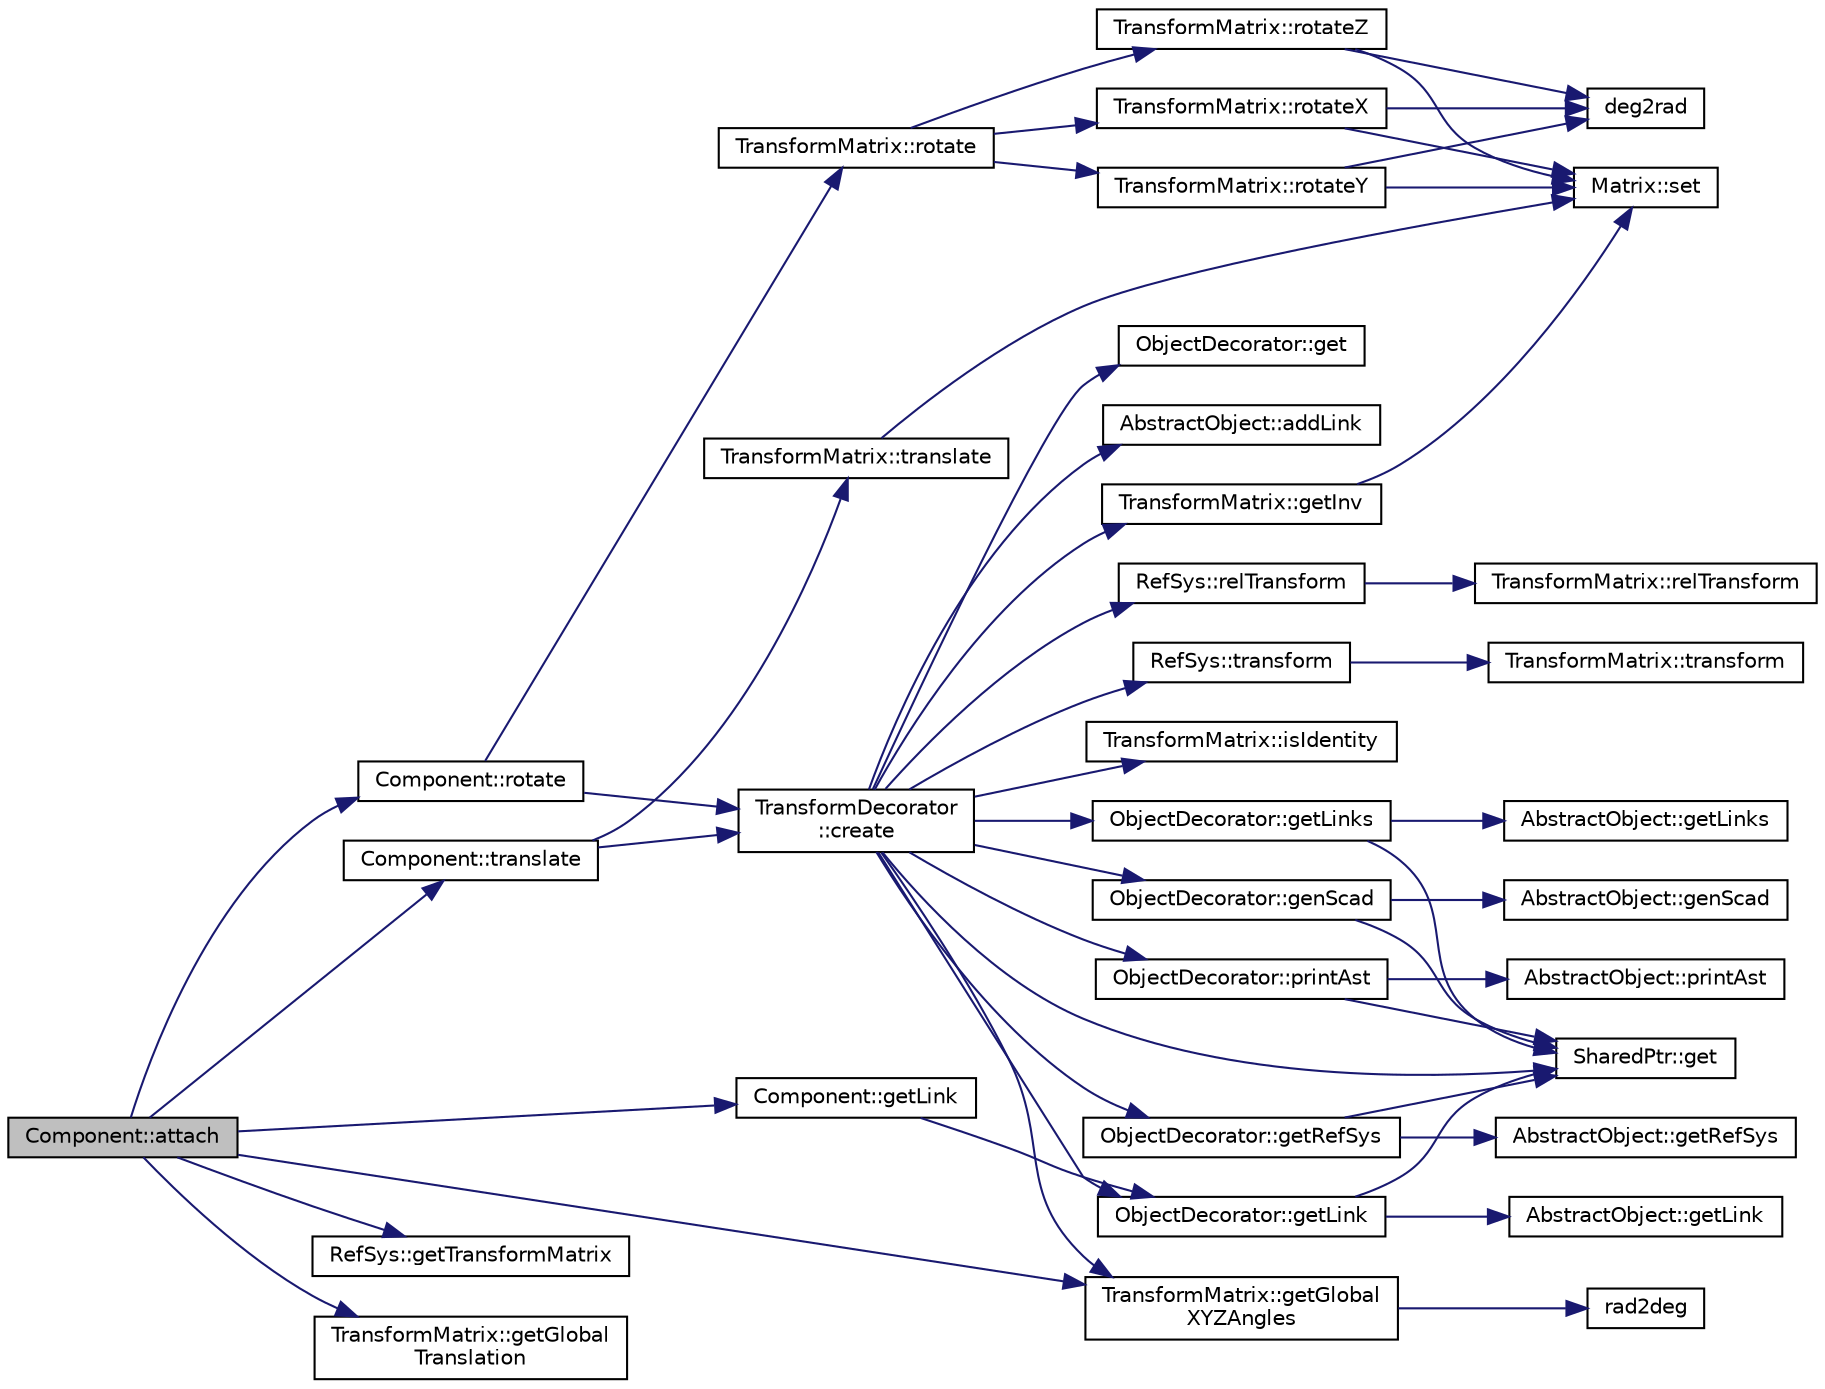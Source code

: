 digraph "Component::attach"
{
  edge [fontname="Helvetica",fontsize="10",labelfontname="Helvetica",labelfontsize="10"];
  node [fontname="Helvetica",fontsize="10",shape=record];
  rankdir="LR";
  Node43 [label="Component::attach",height=0.2,width=0.4,color="black", fillcolor="grey75", style="filled", fontcolor="black"];
  Node43 -> Node44 [color="midnightblue",fontsize="10",style="solid",fontname="Helvetica"];
  Node44 [label="Component::getLink",height=0.2,width=0.4,color="black", fillcolor="white", style="filled",URL="$classComponent.html#ad81b095eac88af794d2a1bc990f07001"];
  Node44 -> Node45 [color="midnightblue",fontsize="10",style="solid",fontname="Helvetica"];
  Node45 [label="ObjectDecorator::getLink",height=0.2,width=0.4,color="black", fillcolor="white", style="filled",URL="$classObjectDecorator.html#a6d5d7a5d6ba13608c5399c9a0718c8ba"];
  Node45 -> Node46 [color="midnightblue",fontsize="10",style="solid",fontname="Helvetica"];
  Node46 [label="SharedPtr::get",height=0.2,width=0.4,color="black", fillcolor="white", style="filled",URL="$classSharedPtr.html#a49ccede7111c7d25c1b1752b8ede30f5",tooltip="Gets the pointer hold. "];
  Node45 -> Node47 [color="midnightblue",fontsize="10",style="solid",fontname="Helvetica"];
  Node47 [label="AbstractObject::getLink",height=0.2,width=0.4,color="black", fillcolor="white", style="filled",URL="$classAbstractObject.html#aacc0185c2f8d24721e09e9b56a03d528"];
  Node43 -> Node48 [color="midnightblue",fontsize="10",style="solid",fontname="Helvetica"];
  Node48 [label="RefSys::getTransformMatrix",height=0.2,width=0.4,color="black", fillcolor="white", style="filled",URL="$classRefSys.html#a31ccb266efbe68bd3605e7d27e0a8842"];
  Node43 -> Node49 [color="midnightblue",fontsize="10",style="solid",fontname="Helvetica"];
  Node49 [label="TransformMatrix::getGlobal\lXYZAngles",height=0.2,width=0.4,color="black", fillcolor="white", style="filled",URL="$classTransformMatrix.html#a4f4d068778049c7ae999ffe8fad91fde",tooltip="Gets the rotation angles about the fixed axes x,y,z. Obtains the rotation angles about the fixed x..."];
  Node49 -> Node50 [color="midnightblue",fontsize="10",style="solid",fontname="Helvetica"];
  Node50 [label="rad2deg",height=0.2,width=0.4,color="black", fillcolor="white", style="filled",URL="$Math_8h.html#a638b7a3259334d9389d4dcb31cb7dfea"];
  Node43 -> Node51 [color="midnightblue",fontsize="10",style="solid",fontname="Helvetica"];
  Node51 [label="TransformMatrix::getGlobal\lTranslation",height=0.2,width=0.4,color="black", fillcolor="white", style="filled",URL="$classTransformMatrix.html#a44e8eb997ceead6a7609d6eb04362cdc",tooltip="Gets the translation wrt. the fixed axes x,y,z. Obtains the rotation angles about the fixed x..."];
  Node43 -> Node52 [color="midnightblue",fontsize="10",style="solid",fontname="Helvetica"];
  Node52 [label="Component::rotate",height=0.2,width=0.4,color="black", fillcolor="white", style="filled",URL="$classComponent.html#a5d02f92e62bd7a142dcc9c0dae0c908d",tooltip="Rotate the component. "];
  Node52 -> Node53 [color="midnightblue",fontsize="10",style="solid",fontname="Helvetica"];
  Node53 [label="TransformMatrix::rotate",height=0.2,width=0.4,color="black", fillcolor="white", style="filled",URL="$classTransformMatrix.html#a20910983db5e4e0574879dd86b4f8a3e",tooltip="Applies a Roll-Pitch-Yaw rotation around the initial fixed x, y, z Applies three rotations around the..."];
  Node53 -> Node54 [color="midnightblue",fontsize="10",style="solid",fontname="Helvetica"];
  Node54 [label="TransformMatrix::rotateX",height=0.2,width=0.4,color="black", fillcolor="white", style="filled",URL="$classTransformMatrix.html#ad94010aa2da239614efbfb4926d63c04",tooltip="Applies a rotation around initial fixed x axis Applies a rotation around current x axis..."];
  Node54 -> Node55 [color="midnightblue",fontsize="10",style="solid",fontname="Helvetica"];
  Node55 [label="deg2rad",height=0.2,width=0.4,color="black", fillcolor="white", style="filled",URL="$Math_8h.html#a021636ed21e2cb128cb67fa392983ac0"];
  Node54 -> Node56 [color="midnightblue",fontsize="10",style="solid",fontname="Helvetica"];
  Node56 [label="Matrix::set",height=0.2,width=0.4,color="black", fillcolor="white", style="filled",URL="$classMatrix.html#a820d3e49ffea766faf310729803e1df1"];
  Node53 -> Node57 [color="midnightblue",fontsize="10",style="solid",fontname="Helvetica"];
  Node57 [label="TransformMatrix::rotateY",height=0.2,width=0.4,color="black", fillcolor="white", style="filled",URL="$classTransformMatrix.html#ac76ffec4c53cd0b70b0bc86a67f95ad0",tooltip="Applies a rotation around initial fixed y axis Applies a rotation around current y axis..."];
  Node57 -> Node55 [color="midnightblue",fontsize="10",style="solid",fontname="Helvetica"];
  Node57 -> Node56 [color="midnightblue",fontsize="10",style="solid",fontname="Helvetica"];
  Node53 -> Node58 [color="midnightblue",fontsize="10",style="solid",fontname="Helvetica"];
  Node58 [label="TransformMatrix::rotateZ",height=0.2,width=0.4,color="black", fillcolor="white", style="filled",URL="$classTransformMatrix.html#a4b485e8c3d73e3b687b4859b4cc11408",tooltip="Applies a rotation around initial fixed current z axis Applies a rotation around current z axis..."];
  Node58 -> Node55 [color="midnightblue",fontsize="10",style="solid",fontname="Helvetica"];
  Node58 -> Node56 [color="midnightblue",fontsize="10",style="solid",fontname="Helvetica"];
  Node52 -> Node59 [color="midnightblue",fontsize="10",style="solid",fontname="Helvetica"];
  Node59 [label="TransformDecorator\l::create",height=0.2,width=0.4,color="black", fillcolor="white", style="filled",URL="$classTransformDecorator.html#a0aa4971660b91bebb8ad53e682b00bd1",tooltip="Default factory method. "];
  Node59 -> Node60 [color="midnightblue",fontsize="10",style="solid",fontname="Helvetica"];
  Node60 [label="TransformMatrix::isIdentity",height=0.2,width=0.4,color="black", fillcolor="white", style="filled",URL="$classTransformMatrix.html#ae53e1d2436656a41d8689cd818a05f88",tooltip="checke if matrix equals identity "];
  Node59 -> Node46 [color="midnightblue",fontsize="10",style="solid",fontname="Helvetica"];
  Node59 -> Node61 [color="midnightblue",fontsize="10",style="solid",fontname="Helvetica"];
  Node61 [label="RefSys::relTransform",height=0.2,width=0.4,color="black", fillcolor="white", style="filled",URL="$classRefSys.html#a964c20355e817d51cc44f4370f41056f"];
  Node61 -> Node62 [color="midnightblue",fontsize="10",style="solid",fontname="Helvetica"];
  Node62 [label="TransformMatrix::relTransform",height=0.2,width=0.4,color="black", fillcolor="white", style="filled",URL="$classTransformMatrix.html#a2b8dd01bc118116b0ca134643a4b8cc9"];
  Node59 -> Node63 [color="midnightblue",fontsize="10",style="solid",fontname="Helvetica"];
  Node63 [label="TransformMatrix::getInv",height=0.2,width=0.4,color="black", fillcolor="white", style="filled",URL="$classTransformMatrix.html#a7011cfeea745ed89415a324c2a665a87"];
  Node63 -> Node56 [color="midnightblue",fontsize="10",style="solid",fontname="Helvetica"];
  Node59 -> Node64 [color="midnightblue",fontsize="10",style="solid",fontname="Helvetica"];
  Node64 [label="RefSys::transform",height=0.2,width=0.4,color="black", fillcolor="white", style="filled",URL="$classRefSys.html#a257068ba4a052c855587d334edec48ff",tooltip="Rotates the reference system This methods rotates the reference system with a rotational matrix..."];
  Node64 -> Node65 [color="midnightblue",fontsize="10",style="solid",fontname="Helvetica"];
  Node65 [label="TransformMatrix::transform",height=0.2,width=0.4,color="black", fillcolor="white", style="filled",URL="$classTransformMatrix.html#ae5e480c59e5afd8367cc456789d5f79d"];
  Node59 -> Node66 [color="midnightblue",fontsize="10",style="solid",fontname="Helvetica"];
  Node66 [label="ObjectDecorator::get",height=0.2,width=0.4,color="black", fillcolor="white", style="filled",URL="$classObjectDecorator.html#aff1b42075a10ee6b0cca6abaa3423bcd",tooltip="Get the internally hold pointer. Const version. "];
  Node59 -> Node67 [color="midnightblue",fontsize="10",style="solid",fontname="Helvetica"];
  Node67 [label="AbstractObject::addLink",height=0.2,width=0.4,color="black", fillcolor="white", style="filled",URL="$classAbstractObject.html#afeb1ed691f3127374a16d0a3297f6917",tooltip="Adds a Link to the system. System of the Link. "];
  Node59 -> Node49 [color="midnightblue",fontsize="10",style="solid",fontname="Helvetica"];
  Node59 -> Node68 [color="midnightblue",fontsize="10",style="solid",fontname="Helvetica"];
  Node68 [label="ObjectDecorator::genScad",height=0.2,width=0.4,color="black", fillcolor="white", style="filled",URL="$classObjectDecorator.html#a50d55a263f5ef6b1b847d59d42456be0",tooltip="Generate SCAD output for this object. "];
  Node68 -> Node46 [color="midnightblue",fontsize="10",style="solid",fontname="Helvetica"];
  Node68 -> Node69 [color="midnightblue",fontsize="10",style="solid",fontname="Helvetica"];
  Node69 [label="AbstractObject::genScad",height=0.2,width=0.4,color="black", fillcolor="white", style="filled",URL="$classAbstractObject.html#a6a649119224b5b664e68b324106f8a1b",tooltip="Generate SCAD output for this object. "];
  Node59 -> Node70 [color="midnightblue",fontsize="10",style="solid",fontname="Helvetica"];
  Node70 [label="ObjectDecorator::printAst",height=0.2,width=0.4,color="black", fillcolor="white", style="filled",URL="$classObjectDecorator.html#a5f5a5584f87beb6f8e7c88c941a1a464",tooltip="Generate AST output for this object. "];
  Node70 -> Node46 [color="midnightblue",fontsize="10",style="solid",fontname="Helvetica"];
  Node70 -> Node71 [color="midnightblue",fontsize="10",style="solid",fontname="Helvetica"];
  Node71 [label="AbstractObject::printAst",height=0.2,width=0.4,color="black", fillcolor="white", style="filled",URL="$classAbstractObject.html#afe4637952e9d1dd3af11d29010beaa9d",tooltip="Generate AST output for this object. "];
  Node59 -> Node72 [color="midnightblue",fontsize="10",style="solid",fontname="Helvetica"];
  Node72 [label="ObjectDecorator::getRefSys",height=0.2,width=0.4,color="black", fillcolor="white", style="filled",URL="$classObjectDecorator.html#ae730b62d7a577c130ff49300433016aa"];
  Node72 -> Node46 [color="midnightblue",fontsize="10",style="solid",fontname="Helvetica"];
  Node72 -> Node73 [color="midnightblue",fontsize="10",style="solid",fontname="Helvetica"];
  Node73 [label="AbstractObject::getRefSys",height=0.2,width=0.4,color="black", fillcolor="white", style="filled",URL="$classAbstractObject.html#ad7e95ecc03215458c2587cca04cc8f4a"];
  Node59 -> Node74 [color="midnightblue",fontsize="10",style="solid",fontname="Helvetica"];
  Node74 [label="ObjectDecorator::getLinks",height=0.2,width=0.4,color="black", fillcolor="white", style="filled",URL="$classObjectDecorator.html#a2ecf6bc1b1c7f501d7183a26ce1b2e64"];
  Node74 -> Node46 [color="midnightblue",fontsize="10",style="solid",fontname="Helvetica"];
  Node74 -> Node75 [color="midnightblue",fontsize="10",style="solid",fontname="Helvetica"];
  Node75 [label="AbstractObject::getLinks",height=0.2,width=0.4,color="black", fillcolor="white", style="filled",URL="$classAbstractObject.html#ab4a27c53cbbaf5338d731d8859d31067"];
  Node59 -> Node45 [color="midnightblue",fontsize="10",style="solid",fontname="Helvetica"];
  Node43 -> Node76 [color="midnightblue",fontsize="10",style="solid",fontname="Helvetica"];
  Node76 [label="Component::translate",height=0.2,width=0.4,color="black", fillcolor="white", style="filled",URL="$classComponent.html#a0df678527e9d0d65a749bbc5883a71af",tooltip="Translate the component. "];
  Node76 -> Node77 [color="midnightblue",fontsize="10",style="solid",fontname="Helvetica"];
  Node77 [label="TransformMatrix::translate",height=0.2,width=0.4,color="black", fillcolor="white", style="filled",URL="$classTransformMatrix.html#ae2b5dc7c41da84953f791e12e0b22964",tooltip="performs a translation "];
  Node77 -> Node56 [color="midnightblue",fontsize="10",style="solid",fontname="Helvetica"];
  Node76 -> Node59 [color="midnightblue",fontsize="10",style="solid",fontname="Helvetica"];
}
